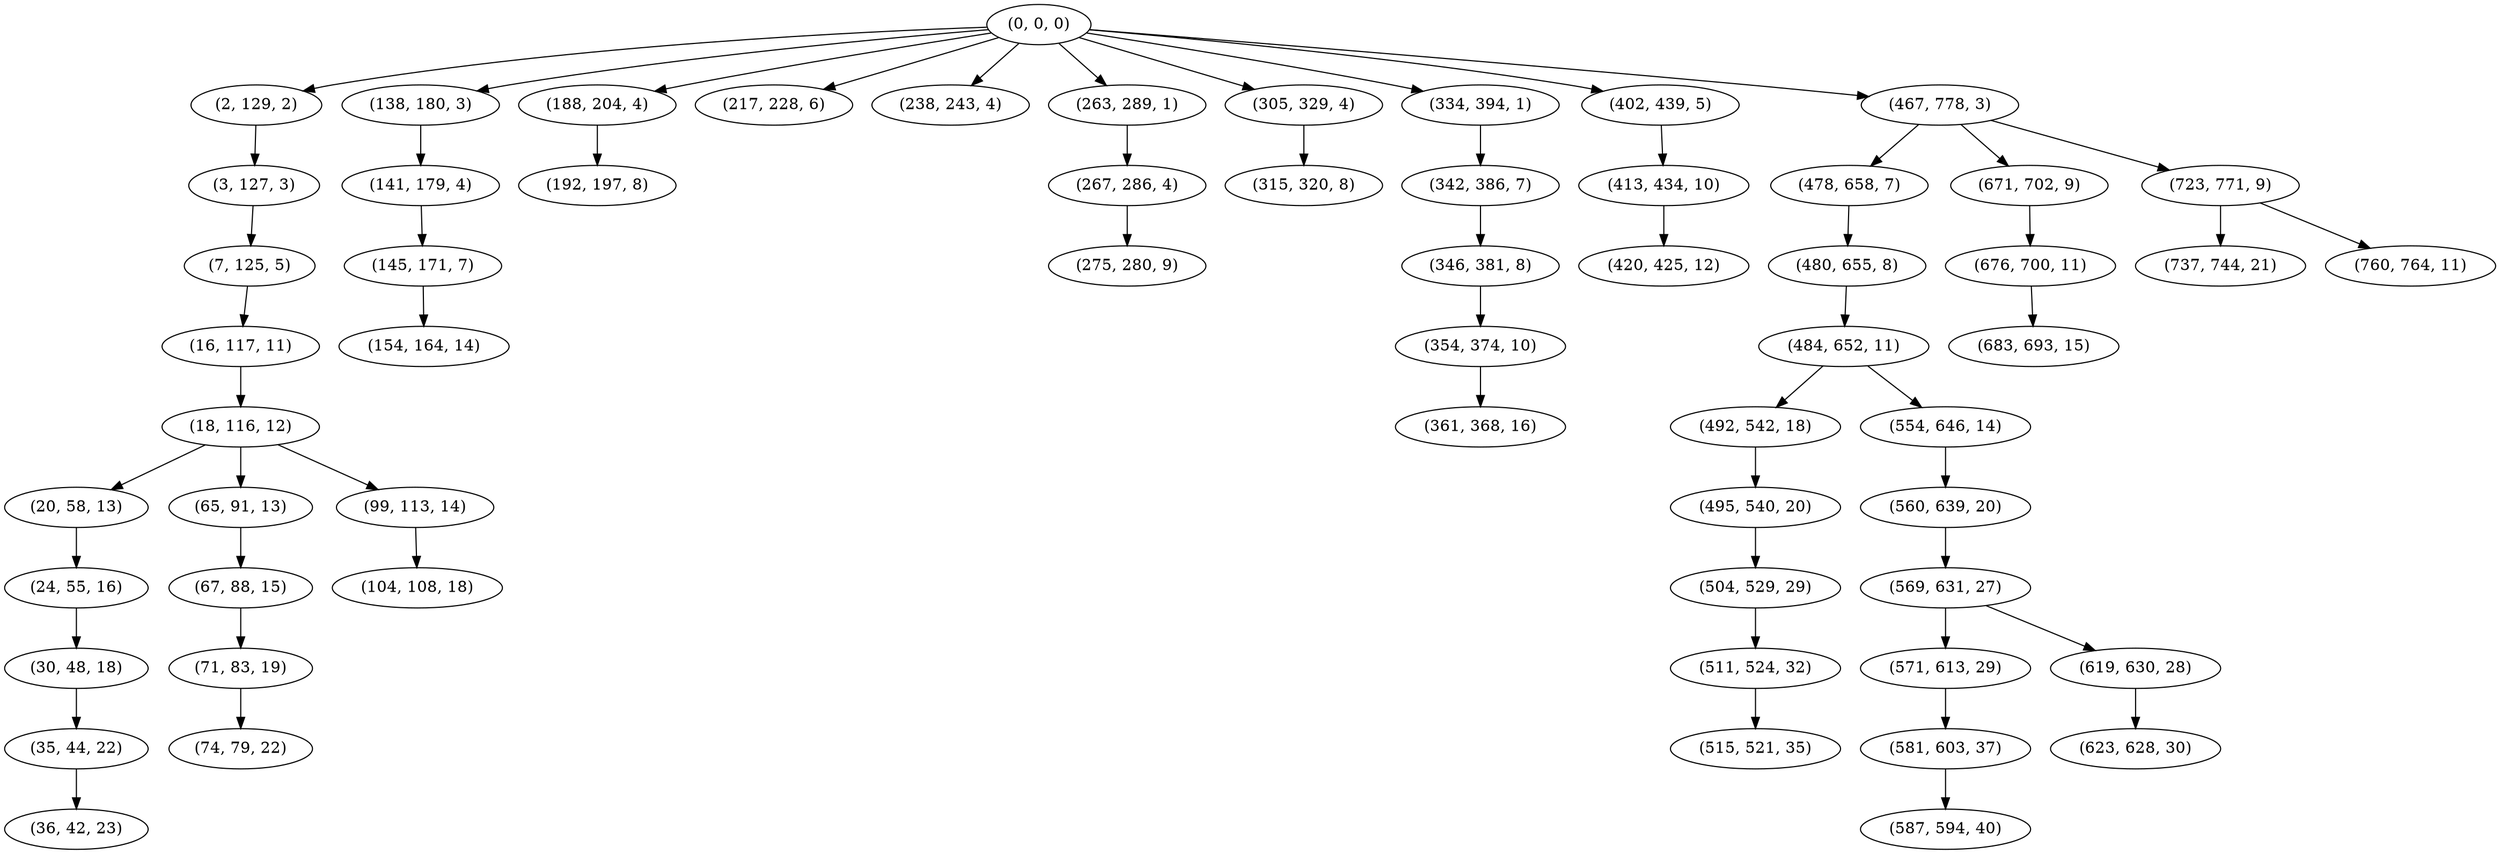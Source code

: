 digraph tree {
    "(0, 0, 0)";
    "(2, 129, 2)";
    "(3, 127, 3)";
    "(7, 125, 5)";
    "(16, 117, 11)";
    "(18, 116, 12)";
    "(20, 58, 13)";
    "(24, 55, 16)";
    "(30, 48, 18)";
    "(35, 44, 22)";
    "(36, 42, 23)";
    "(65, 91, 13)";
    "(67, 88, 15)";
    "(71, 83, 19)";
    "(74, 79, 22)";
    "(99, 113, 14)";
    "(104, 108, 18)";
    "(138, 180, 3)";
    "(141, 179, 4)";
    "(145, 171, 7)";
    "(154, 164, 14)";
    "(188, 204, 4)";
    "(192, 197, 8)";
    "(217, 228, 6)";
    "(238, 243, 4)";
    "(263, 289, 1)";
    "(267, 286, 4)";
    "(275, 280, 9)";
    "(305, 329, 4)";
    "(315, 320, 8)";
    "(334, 394, 1)";
    "(342, 386, 7)";
    "(346, 381, 8)";
    "(354, 374, 10)";
    "(361, 368, 16)";
    "(402, 439, 5)";
    "(413, 434, 10)";
    "(420, 425, 12)";
    "(467, 778, 3)";
    "(478, 658, 7)";
    "(480, 655, 8)";
    "(484, 652, 11)";
    "(492, 542, 18)";
    "(495, 540, 20)";
    "(504, 529, 29)";
    "(511, 524, 32)";
    "(515, 521, 35)";
    "(554, 646, 14)";
    "(560, 639, 20)";
    "(569, 631, 27)";
    "(571, 613, 29)";
    "(581, 603, 37)";
    "(587, 594, 40)";
    "(619, 630, 28)";
    "(623, 628, 30)";
    "(671, 702, 9)";
    "(676, 700, 11)";
    "(683, 693, 15)";
    "(723, 771, 9)";
    "(737, 744, 21)";
    "(760, 764, 11)";
    "(0, 0, 0)" -> "(2, 129, 2)";
    "(0, 0, 0)" -> "(138, 180, 3)";
    "(0, 0, 0)" -> "(188, 204, 4)";
    "(0, 0, 0)" -> "(217, 228, 6)";
    "(0, 0, 0)" -> "(238, 243, 4)";
    "(0, 0, 0)" -> "(263, 289, 1)";
    "(0, 0, 0)" -> "(305, 329, 4)";
    "(0, 0, 0)" -> "(334, 394, 1)";
    "(0, 0, 0)" -> "(402, 439, 5)";
    "(0, 0, 0)" -> "(467, 778, 3)";
    "(2, 129, 2)" -> "(3, 127, 3)";
    "(3, 127, 3)" -> "(7, 125, 5)";
    "(7, 125, 5)" -> "(16, 117, 11)";
    "(16, 117, 11)" -> "(18, 116, 12)";
    "(18, 116, 12)" -> "(20, 58, 13)";
    "(18, 116, 12)" -> "(65, 91, 13)";
    "(18, 116, 12)" -> "(99, 113, 14)";
    "(20, 58, 13)" -> "(24, 55, 16)";
    "(24, 55, 16)" -> "(30, 48, 18)";
    "(30, 48, 18)" -> "(35, 44, 22)";
    "(35, 44, 22)" -> "(36, 42, 23)";
    "(65, 91, 13)" -> "(67, 88, 15)";
    "(67, 88, 15)" -> "(71, 83, 19)";
    "(71, 83, 19)" -> "(74, 79, 22)";
    "(99, 113, 14)" -> "(104, 108, 18)";
    "(138, 180, 3)" -> "(141, 179, 4)";
    "(141, 179, 4)" -> "(145, 171, 7)";
    "(145, 171, 7)" -> "(154, 164, 14)";
    "(188, 204, 4)" -> "(192, 197, 8)";
    "(263, 289, 1)" -> "(267, 286, 4)";
    "(267, 286, 4)" -> "(275, 280, 9)";
    "(305, 329, 4)" -> "(315, 320, 8)";
    "(334, 394, 1)" -> "(342, 386, 7)";
    "(342, 386, 7)" -> "(346, 381, 8)";
    "(346, 381, 8)" -> "(354, 374, 10)";
    "(354, 374, 10)" -> "(361, 368, 16)";
    "(402, 439, 5)" -> "(413, 434, 10)";
    "(413, 434, 10)" -> "(420, 425, 12)";
    "(467, 778, 3)" -> "(478, 658, 7)";
    "(467, 778, 3)" -> "(671, 702, 9)";
    "(467, 778, 3)" -> "(723, 771, 9)";
    "(478, 658, 7)" -> "(480, 655, 8)";
    "(480, 655, 8)" -> "(484, 652, 11)";
    "(484, 652, 11)" -> "(492, 542, 18)";
    "(484, 652, 11)" -> "(554, 646, 14)";
    "(492, 542, 18)" -> "(495, 540, 20)";
    "(495, 540, 20)" -> "(504, 529, 29)";
    "(504, 529, 29)" -> "(511, 524, 32)";
    "(511, 524, 32)" -> "(515, 521, 35)";
    "(554, 646, 14)" -> "(560, 639, 20)";
    "(560, 639, 20)" -> "(569, 631, 27)";
    "(569, 631, 27)" -> "(571, 613, 29)";
    "(569, 631, 27)" -> "(619, 630, 28)";
    "(571, 613, 29)" -> "(581, 603, 37)";
    "(581, 603, 37)" -> "(587, 594, 40)";
    "(619, 630, 28)" -> "(623, 628, 30)";
    "(671, 702, 9)" -> "(676, 700, 11)";
    "(676, 700, 11)" -> "(683, 693, 15)";
    "(723, 771, 9)" -> "(737, 744, 21)";
    "(723, 771, 9)" -> "(760, 764, 11)";
}
